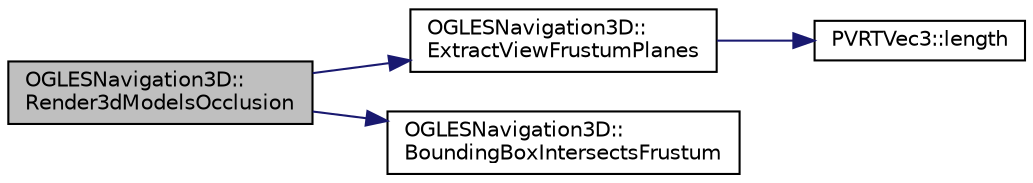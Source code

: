 digraph "OGLESNavigation3D::Render3dModelsOcclusion"
{
  edge [fontname="Helvetica",fontsize="10",labelfontname="Helvetica",labelfontsize="10"];
  node [fontname="Helvetica",fontsize="10",shape=record];
  rankdir="LR";
  Node1 [label="OGLESNavigation3D::\lRender3dModelsOcclusion",height=0.2,width=0.4,color="black", fillcolor="grey75", style="filled", fontcolor="black"];
  Node1 -> Node2 [color="midnightblue",fontsize="10",style="solid",fontname="Helvetica"];
  Node2 [label="OGLESNavigation3D::\lExtractViewFrustumPlanes",height=0.2,width=0.4,color="black", fillcolor="white", style="filled",URL="$class_o_g_l_e_s_navigation3_d.html#a923584d9685806b498aab0e6f99863af"];
  Node2 -> Node3 [color="midnightblue",fontsize="10",style="solid",fontname="Helvetica"];
  Node3 [label="PVRTVec3::length",height=0.2,width=0.4,color="black", fillcolor="white", style="filled",URL="$struct_p_v_r_t_vec3.html#aa2c1f573d504ea9ebe52d112cfd91222",tooltip="calculates the magnitude of the vector "];
  Node1 -> Node4 [color="midnightblue",fontsize="10",style="solid",fontname="Helvetica"];
  Node4 [label="OGLESNavigation3D::\lBoundingBoxIntersectsFrustum",height=0.2,width=0.4,color="black", fillcolor="white", style="filled",URL="$class_o_g_l_e_s_navigation3_d.html#ac547c871368110414b5c9234d6ec2937"];
}
